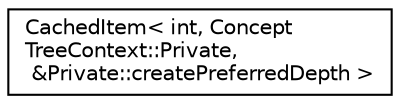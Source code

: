 digraph "Graphical Class Hierarchy"
{
 // LATEX_PDF_SIZE
  edge [fontname="Helvetica",fontsize="10",labelfontname="Helvetica",labelfontsize="10"];
  node [fontname="Helvetica",fontsize="10",shape=record];
  rankdir="LR";
  Node0 [label="CachedItem\< int, Concept\lTreeContext::Private,\l &Private::createPreferredDepth \>",height=0.2,width=0.4,color="black", fillcolor="white", style="filled",URL="$classCachedItem.html",tooltip=" "];
}
